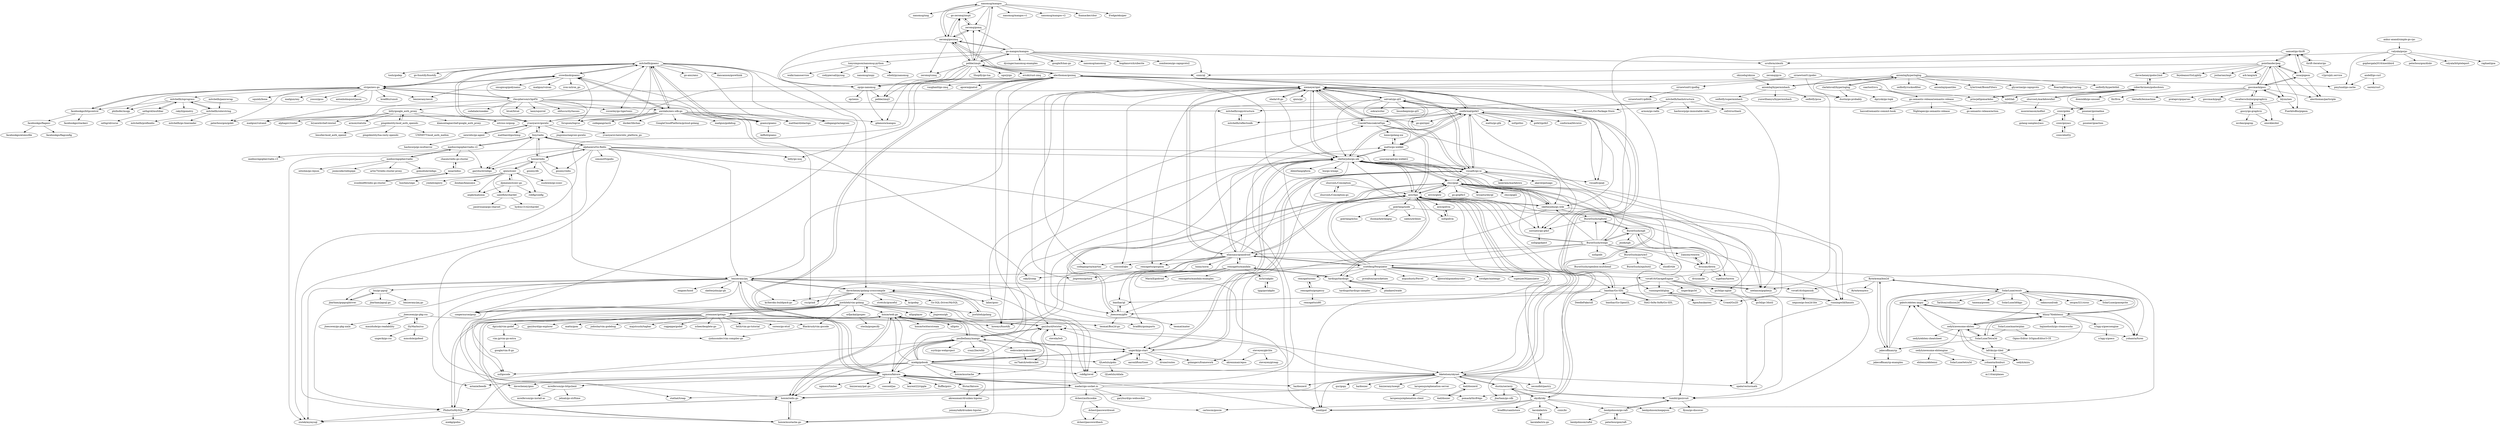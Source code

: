 digraph G {
"nanomsg/mangos" -> "nanomsg/nng" ["e"=1]
"nanomsg/mangos" -> "go-zeromq/zmq4"
"nanomsg/mangos" -> "nanomsg/mangos-v1"
"nanomsg/mangos" -> "nanomsg/mangos-v2"
"nanomsg/mangos" -> "zeromq/gomq"
"nanomsg/mangos" -> "zeromq/goczmq"
"nanomsg/mangos" -> "fxamacker/cbor" ["e"=1]
"nanomsg/mangos" -> "pebbe/zmq4"
"nanomsg/mangos" -> "lf-edge/ekuiper" ["e"=1]
"mitchellh/goamz" -> "crowdmob/goamz"
"mitchellh/goamz" -> "awslabs/aws-sdk-go"
"mitchellh/goamz" -> "yvasiyarov/gorelic"
"mitchellh/goamz" -> "goamz/goamz"
"mitchellh/goamz" -> "stripe/aws-go"
"mitchellh/goamz" -> "go-amz/amz"
"mitchellh/goamz" -> "Sirupsen/logrus" ["e"=1]
"mitchellh/goamz" -> "mattbaird/elastigo" ["e"=1]
"mitchellh/goamz" -> "rcrowley/go-tigertonic" ["e"=1]
"mitchellh/goamz" -> "coopernurse/gorp" ["e"=1]
"mitchellh/goamz" -> "dancannon/gorethink" ["e"=1]
"mitchellh/goamz" -> "davecheney/golang-crosscompile"
"mitchellh/goamz" -> "codegangsta/negroni" ["e"=1]
"mitchellh/goamz" -> "tools/godep" ["e"=1]
"mitchellh/goamz" -> "go-fsnotify/fsnotify" ["e"=1]
"axiomhq/hyperloglog" -> "axiomhq/hyperminhash"
"axiomhq/hyperloglog" -> "clarkduvall/hyperloglog"
"axiomhq/hyperloglog" -> "seiflotfy/hyperbitbit"
"axiomhq/hyperloglog" -> "seiflotfy/cuckoofilter" ["e"=1]
"axiomhq/hyperloglog" -> "axiomhq/quantiles"
"axiomhq/hyperloglog" -> "tylertreat/BoomFilters" ["e"=1]
"axiomhq/hyperloglog" -> "glycerine/go-capnproto" ["e"=1]
"axiomhq/hyperloglog" -> "RoaringBitmap/roaring" ["e"=1]
"axiomhq/hyperloglog" -> "dustin/go-probably"
"saintfish/chardet" -> "hydra13142/chardet"
"saintfish/chardet" -> "paulrosania/go-charset"
"salviati/go-qt5" -> "conformal/gotk3"
"salviati/go-qt5" -> "niemeyer/qml"
"salviati/go-qt5" -> "visualfc/goqt" ["e"=1]
"salviati/go-qt5" -> "visualfc/go-ui"
"salviati/go-qt5" -> "go-qml/qml" ["e"=1]
"salviati/go-qt5" -> "oskca/sciter" ["e"=1]
"salviati/go-qt5" -> "skelterjohn/go.uik"
"salviati/go-qt5" -> "eliasnaur/goandroid"
"salviati/go-qt5" -> "linuxdeepin/go-qt5"
"qiniu/iconv" -> "djimenez/iconv-go"
"qiniu/iconv" -> "xushiwei/go-iconv"
"qiniu/iconv" -> "robfig/config"
"qiniu/iconv" -> "hoisie/redis"
"qiniu/iconv" -> "axgle/mahonia" ["e"=1]
"qiniu/iconv" -> "huichen/sego" ["e"=1]
"qiniu/iconv" -> "saintfish/chardet"
"qiniu/iconv" -> "yinheli/qqwry" ["e"=1]
"qiniu/iconv" -> "douban/beanseye" ["e"=1]
"ankur-anand/simple-go-rpc" -> "valyala/gorpc"
"tardisgo/tardisgo" -> "neelance/gopherjs"
"tardisgo/tardisgo" -> "tardisgo/tardisgo-samples"
"tardisgo/tardisgo" -> "phaikawl/wade"
"tardisgo/tardisgo" -> "axw/llgo"
"tardisgo/tardisgo" -> "remogatto/mandala"
"scottferg/Fergulator" -> "skelterjohn/go.uik"
"scottferg/Fergulator" -> "axw/llgo"
"scottferg/Fergulator" -> "nwidger/nintengo" ["e"=1]
"scottferg/Fergulator" -> "eliasnaur/goandroid"
"scottferg/Fergulator" -> "runningwild/haunts"
"scottferg/Fergulator" -> "remogatto/sms"
"scottferg/Fergulator" -> "superjoe30/jamulator" ["e"=1]
"scottferg/Fergulator" -> "pcwalton/sprocketnes" ["e"=1]
"scottferg/Fergulator" -> "argusdusty/Ferret" ["e"=1]
"scottferg/Fergulator" -> "secondbit/pastry"
"scottferg/Fergulator" -> "tardisgo/tardisgo"
"scottferg/Fergulator" -> "vova616/GarageEngine"
"scottferg/Fergulator" -> "bmizerany/pq"
"scottferg/Fergulator" -> "djhworld/gomeboycolor" ["e"=1]
"scottferg/Fergulator" -> "chsc/gogl"
"shurcooL/markdownfmt" -> "shurcooL/Go-Package-Store" ["e"=1]
"shurcooL/markdownfmt" -> "moorereason/mdfmt"
"shurcooL/markdownfmt" -> "robertkrimen/godocdown"
"pingidentity/mod_auth_openidc" -> "bmuller/mod_auth_openid"
"pingidentity/mod_auth_openidc" -> "pingidentity/lua-resty-openidc"
"pingidentity/mod_auth_openidc" -> "UNINETT/mod_auth_mellon"
"pingidentity/mod_auth_openidc" -> "bitly/google_auth_proxy"
"BurntSushi/wingo" -> "BurntSushi/xgb"
"BurntSushi/wingo" -> "driusan/dewm"
"BurntSushi/wingo" -> "BurntSushi/xgbutil"
"BurntSushi/wingo" -> "skelterjohn/go.uik"
"BurntSushi/wingo" -> "axw/llgo"
"BurntSushi/wingo" -> "Zamony/wmwm"
"BurntSushi/wingo" -> "nsf/godit" ["e"=1]
"BurntSushi/wingo" -> "visualfc/go-ui"
"BurntSushi/wingo" -> "skelterjohn/go.wde"
"BurntSushi/wingo" -> "conformal/gotk3"
"BurntSushi/wingo" -> "scottferg/Fergulator"
"BurntSushi/wingo" -> "davecheney/golang-crosscompile"
"BurntSushi/wingo" -> "eliasnaur/goandroid"
"BurntSushi/wingo" -> "BurntSushi/pytyle3"
"BurntSushi/wingo" -> "tumblr/gocircuit"
"goccy/go-graphviz" -> "awalterschulze/gographviz"
"goccy/go-graphviz" -> "emicklei/dot"
"goccy/go-graphviz" -> "mvdan/gogrep" ["e"=1]
"BurntSushi/pytyle3" -> "BurntSushi/openbox-multihead"
"BurntSushi/pytyle3" -> "BurntSushi/xpybutil"
"BurntSushi/pytyle3" -> "xhsdf/rtile"
"SlyMarbo/rss" -> "jteeuwen/go-pkg-rss"
"SlyMarbo/rss" -> "mmcdole/gofeed" ["e"=1]
"SlyMarbo/rss" -> "ungerik/go-rss"
"miekg/gobook" -> "ungerik/go-start"
"miekg/gobook" -> "robfig/revel" ["e"=1]
"miekg/gobook" -> "garyburd/twister"
"miekg/gobook" -> "axw/llgo"
"miekg/gobook" -> "ha/doozerd" ["e"=1]
"miekg/gobook" -> "ngmoco/falcore"
"miekg/gobook" -> "ziutek/mymysql" ["e"=1]
"miekg/gobook" -> "skelterjohn/go.uik"
"miekg/gobook" -> "paulbellamy/mango"
"miekg/gobook" -> "nsf/gocode" ["e"=1]
"miekg/gobook" -> "alecthomas/gozmq"
"miekg/gobook" -> "hoisie/redis.go"
"miekg/gobook" -> "bketelsen/skynet"
"miekg/gobook" -> "hoisie/mustache" ["e"=1]
"miekg/gobook" -> "hoisie/web.go"
"Zamony/wmwm" -> "driusan/dewm"
"driusan/dewm" -> "driusan/de" ["e"=1]
"driusan/dewm" -> "nigeltao/taowm"
"driusan/dewm" -> "Zamony/wmwm"
"driusan/dewm" -> "BurntSushi/xgb"
"sirnewton01/godev" -> "niemeyer/qml"
"sirnewton01/godev" -> "sirnewton01/godbg"
"sirnewton01/godev" -> "mb0/lab"
"sirnewton01/godev" -> "neelance/gopherjs"
"facebookgo/httpcontrol" -> "facebookgo/stackerr"
"facebookgo/httpcontrol" -> "stripe/aws-go"
"facebookgo/httpcontrol" -> "facebookgo/flagenv"
"ngmoco/falcore" -> "fitstar/falcore"
"ngmoco/falcore" -> "ngmoco/timber"
"ngmoco/falcore" -> "paulbellamy/mango"
"ngmoco/falcore" -> "akrennmair/drunken-hipster"
"ngmoco/falcore" -> "bmizerany/pat.go"
"ngmoco/falcore" -> "alecthomas/gozmq"
"ngmoco/falcore" -> "coocood/jas" ["e"=1]
"ngmoco/falcore" -> "davecheney/gmx"
"ngmoco/falcore" -> "laurent22/ripple"
"ngmoco/falcore" -> "zond/god" ["e"=1]
"ngmoco/falcore" -> "bmizerany/pq"
"ngmoco/falcore" -> "madari/go-socket.io"
"ngmoco/falcore" -> "mreiferson/go-httpclient"
"ngmoco/falcore" -> "fluffle/goirc" ["e"=1]
"ngmoco/falcore" -> "astaxie/beedb" ["e"=1]
"rlmcpherson/s3gof3r" -> "mailgun/vulcand" ["e"=1]
"rlmcpherson/s3gof3r" -> "stripe/aws-go"
"rlmcpherson/s3gof3r" -> "mitchellh/goamz"
"rlmcpherson/s3gof3r" -> "rakyll/coop" ["e"=1]
"rlmcpherson/s3gof3r" -> "awslabs/aws-sdk-go"
"rlmcpherson/s3gof3r" -> "crowdmob/goamz"
"rlmcpherson/s3gof3r" -> "rcrowley/go-tigertonic" ["e"=1]
"rlmcpherson/s3gof3r" -> "shurcooL/Go-Package-Store" ["e"=1]
"rlmcpherson/s3gof3r" -> "lann/squirrel" ["e"=1]
"rlmcpherson/s3gof3r" -> "Sirupsen/logrus" ["e"=1]
"rlmcpherson/s3gof3r" -> "bitly/google_auth_proxy"
"rlmcpherson/s3gof3r" -> "obfuscurity/tasseo" ["e"=1]
"rlmcpherson/s3gof3r" -> "codahale/sneaker" ["e"=1]
"rlmcpherson/s3gof3r" -> "htcat/htcat"
"rlmcpherson/s3gof3r" -> "yvasiyarov/gorelic"
"newrelic/go-agent" -> "yvasiyarov/gorelic"
"newrelic/go-agent" -> "hashicorp/go-multierror" ["e"=1]
"jnwhiteh/golang" -> "davecheney/golang-crosscompile"
"gabstv/ebiten-imgui" -> "blizzy78/ebitenui"
"gabstv/ebiten-imgui" -> "yohamta/furex"
"yohamta/donburi" -> "m110/airplanes"
"shurcooL/Conception-go" -> "shurcooL/Conception"
"visualfc/go-ui" -> "skelterjohn/go.uik"
"visualfc/go-ui" -> "salviati/go-qt5"
"visualfc/go-ui" -> "niemeyer/qml"
"visualfc/go-ui" -> "golangers/framework" ["e"=1]
"visualfc/go-ui" -> "conformal/gotk3"
"visualfc/go-ui" -> "ungerik/go-start"
"visualfc/go-ui" -> "visualfc/goqt" ["e"=1]
"visualfc/go-ui" -> "chsc/gogl"
"visualfc/go-ui" -> "remogatto/gorgasm"
"visualfc/go-ui" -> "akavel/goluago" ["e"=1]
"visualfc/go-ui" -> "knieriem/markdown" ["e"=1]
"zeromq/goczmq" -> "pebbe/zmq4"
"zeromq/goczmq" -> "zeromq/gomq"
"zeromq/goczmq" -> "go-zeromq/zmq4"
"zeromq/goczmq" -> "alecthomas/gozmq"
"zeromq/goczmq" -> "zeromq/czmq" ["e"=1]
"zeromq/goczmq" -> "op/go-nanomsg"
"zeromq/goczmq" -> "go-mangos/mangos"
"zeromq/goczmq" -> "nanomsg/mangos"
"awslabs/aws-sdk-go" -> "mitchellh/goamz"
"awslabs/aws-sdk-go" -> "crowdmob/goamz"
"awslabs/aws-sdk-go" -> "peterbourgon/gokit" ["e"=1]
"awslabs/aws-sdk-go" -> "gdamore/mangos" ["e"=1]
"awslabs/aws-sdk-go" -> "yvasiyarov/gorelic"
"awslabs/aws-sdk-go" -> "goamz/goamz"
"awslabs/aws-sdk-go" -> "codegangsta/cli" ["e"=1]
"awslabs/aws-sdk-go" -> "Sirupsen/logrus" ["e"=1]
"awslabs/aws-sdk-go" -> "rsc/grind" ["e"=1]
"awslabs/aws-sdk-go" -> "mattbaird/elastigo" ["e"=1]
"awslabs/aws-sdk-go" -> "codegangsta/negroni" ["e"=1]
"awslabs/aws-sdk-go" -> "mailgun/vulcand" ["e"=1]
"awslabs/aws-sdk-go" -> "docker/libchan" ["e"=1]
"awslabs/aws-sdk-go" -> "GoogleCloudPlatform/gcloud-golang" ["e"=1]
"awslabs/aws-sdk-go" -> "mailgun/godebug" ["e"=1]
"crowdmob/goamz" -> "smugmug/godynamo"
"crowdmob/goamz" -> "mitchellh/goamz"
"crowdmob/goamz" -> "stripe/aws-go"
"crowdmob/goamz" -> "bmizerany/aws4"
"crowdmob/goamz" -> "awslabs/aws-sdk-go"
"crowdmob/goamz" -> "mailgun/vulcan" ["e"=1]
"crowdmob/goamz" -> "iron-io/iron_go"
"zeromq/gomq" -> "zeromq/goczmq"
"zeromq/gomq" -> "go-zeromq/zmq4"
"axw/llgo" -> "skelterjohn/go.uik"
"axw/llgo" -> "axw/gollvm"
"axw/llgo" -> "chsc/gogl"
"axw/llgo" -> "skelterjohn/go.wde"
"axw/llgo" -> "eliasnaur/goandroid"
"axw/llgo" -> "nsf/gollvm"
"axw/llgo" -> "runningwild/haunts"
"axw/llgo" -> "niemeyer/qml"
"axw/llgo" -> "neelance/gopherjs"
"axw/llgo" -> "norisatir/go-gtk3"
"axw/llgo" -> "tardisgo/tardisgo"
"axw/llgo" -> "goerlang/node"
"axw/llgo" -> "jbarham/go-cdb"
"axw/llgo" -> "bketelsen/skynet"
"axw/llgo" -> "banthar/Go-SDL"
"bketelsen/skynet" -> "larspensjo/ephenation-server"
"bketelsen/skynet" -> "dustin/seriesly"
"bketelsen/skynet" -> "4ad/doozerd"
"bketelsen/skynet" -> "garyburd/twister"
"bketelsen/skynet" -> "ha/doozerd" ["e"=1]
"bketelsen/skynet" -> "qur/gopy" ["e"=1]
"bketelsen/skynet" -> "tumblr/gocircuit"
"bketelsen/skynet" -> "axw/llgo"
"bketelsen/skynet" -> "ha/doozer" ["e"=1]
"bketelsen/skynet" -> "secondbit/pastry"
"bketelsen/skynet" -> "skelterjohn/go.uik"
"bketelsen/skynet" -> "spate/vectormath"
"bketelsen/skynet" -> "hoisie/redis.go"
"bketelsen/skynet" -> "zond/god" ["e"=1]
"bketelsen/skynet" -> "bmizerany/noeqd"
"garyburd/twister" -> "hoisie/web.go"
"garyburd/twister" -> "stevela/lwb"
"garyburd/twister" -> "hoisie/mustache.go"
"garyburd/twister" -> "paulbellamy/mango"
"larspensjo/ephenation-server" -> "larspensjo/ephenation-client"
"banthar/Go-SDL" -> "banthar/Go-OpenGL"
"banthar/Go-SDL" -> "banthar/gl"
"banthar/Go-SDL" -> "jteeuwen/glfw"
"banthar/Go-SDL" -> "0xe2-0x9a-0x9b/Go-SDL"
"banthar/Go-SDL" -> "Urmel/Go2D"
"banthar/Go-SDL" -> "chsc/gogl"
"banthar/Go-SDL" -> "DeedleFake/sdl"
"conformal/gotk3" -> "skelterjohn/go.uik"
"conformal/gotk3" -> "niemeyer/qml"
"conformal/gotk3" -> "salviati/go-qt5"
"conformal/gotk3" -> "mattn/go-gtk" ["e"=1]
"conformal/gotk3" -> "norisatir/go-gtk3"
"conformal/gotk3" -> "mattn/go-webkit"
"conformal/gotk3" -> "visualfc/go-ui"
"conformal/gotk3" -> "visualfc/goqt" ["e"=1]
"conformal/gotk3" -> "nsf/gothic"
"conformal/gotk3" -> "go-qml/qml" ["e"=1]
"conformal/gotk3" -> "skelterjohn/go.wde"
"conformal/gotk3" -> "laher/goxc" ["e"=1]
"conformal/gotk3" -> "gotk3/gotk3" ["e"=1]
"conformal/gotk3" -> "CzarekTomczak/cef2go"
"conformal/gotk3" -> "conformal/btcwire" ["e"=1]
"jnwhiteh/vim-golang" -> "davecheney/golang-crosscompile"
"jnwhiteh/vim-golang" -> "Blackrush/vim-gocode"
"jnwhiteh/vim-golang" -> "jstemmer/gotags"
"jnwhiteh/vim-golang" -> "nf/goplayer"
"jnwhiteh/vim-golang" -> "jnwhiteh/golang"
"jnwhiteh/vim-golang" -> "nsf/gocode" ["e"=1]
"jnwhiteh/vim-golang" -> "coopernurse/gorp" ["e"=1]
"jnwhiteh/vim-golang" -> "robfig/revel" ["e"=1]
"jnwhiteh/vim-golang" -> "jingweno/gh" ["e"=1]
"jnwhiteh/vim-golang" -> "hoisie/web.go"
"jnwhiteh/vim-golang" -> "stathat/treap" ["e"=1]
"jnwhiteh/vim-golang" -> "orfjackal/gospec"
"jnwhiteh/vim-golang" -> "hoisie/mustache" ["e"=1]
"mattn/go-webkit" -> "lonnc/golang-nw"
"mattn/go-webkit" -> "sourcegraph/go-webkit2" ["e"=1]
"mattn/go-webkit" -> "skelterjohn/go.uik"
"mattn/go-webkit" -> "conformal/gotk3"
"mattn/go-webkit" -> "norisatir/go-gtk3"
"norisatir/go-gtk3" -> "nsf/gogobject"
"paulbellamy/mango" -> "crazy2be/wfdr"
"paulbellamy/mango" -> "garyburd/twister"
"paulbellamy/mango" -> "ungerik/go-start"
"paulbellamy/mango" -> "ngmoco/falcore"
"paulbellamy/mango" -> "hoisie/mustache.go"
"paulbellamy/mango" -> "hoisie/web.go"
"paulbellamy/mango" -> "scyth/go-webproject"
"paulbellamy/mango" -> "hoisie/redis.go"
"paulbellamy/mango" -> "webrocket/webrocket"
"paulbellamy/mango" -> "Philio/GoMySQL"
"paulbellamy/mango" -> "QLeelulu/goku"
"skelterjohn/go.uik" -> "skelterjohn/go.wde"
"skelterjohn/go.uik" -> "axw/llgo"
"skelterjohn/go.uik" -> "visualfc/go-ui"
"skelterjohn/go.uik" -> "chsc/gogl"
"skelterjohn/go.uik" -> "conformal/gotk3"
"skelterjohn/go.uik" -> "lxn/go-winapi"
"skelterjohn/go.uik" -> "jteeuwen/glfw"
"skelterjohn/go.uik" -> "niemeyer/qml"
"skelterjohn/go.uik" -> "norisatir/go-gtk3"
"skelterjohn/go.uik" -> "AllenDang/gform" ["e"=1]
"skelterjohn/go.uik" -> "mattn/go-webkit"
"skelterjohn/go.uik" -> "ungerik/go-start"
"skelterjohn/go.uik" -> "runningwild/haunts"
"skelterjohn/go.uik" -> "garyburd/twister"
"skelterjohn/go.uik" -> "zond/god" ["e"=1]
"mediocregopher/radix.v2" -> "fzzy/radix"
"mediocregopher/radix.v2" -> "garyburd/redigo" ["e"=1]
"mediocregopher/radix.v2" -> "mediocregopher/radix.v3"
"mediocregopher/radix.v2" -> "mediocregopher/radix"
"mediocregopher/radix.v2" -> "chasex/redis-go-cluster"
"BurntSushi/xgb" -> "BurntSushi/xgbutil"
"BurntSushi/xgb" -> "driusan/dewm"
"BurntSushi/xgb" -> "BurntSushi/wingo"
"BurntSushi/xgb" -> "jezek/xgb"
"BurntSushi/xgb" -> "nigeltao/taowm"
"remogatto/mandala" -> "eliasnaur/goandroid"
"remogatto/mandala" -> "remogatto/mandala-examples"
"remogatto/mandala" -> "tardisgo/tardisgo"
"remogatto/mandala" -> "jingweno/gotask"
"remogatto/mandala" -> "mrb/riakpbc"
"remogatto/mandala" -> "MarinX/godroid"
"remogatto/mandala" -> "coopernurse/gorp" ["e"=1]
"remogatto/mandala" -> "rakyll/coop" ["e"=1]
"wuxibin89/redis-go-cluster" -> "mna/redisc"
"fzzy/radix" -> "hoisie/redis"
"fzzy/radix" -> "mediocregopher/radix.v2"
"fzzy/radix" -> "bitly/go-nsq" ["e"=1]
"fzzy/radix" -> "yvasiyarov/gorelic"
"fzzy/radix" -> "alphazero/Go-Redis"
"fzzy/radix" -> "garyburd/redigo" ["e"=1]
"sedyh/awesome-ebitengine" -> "yohamta/donburi"
"sedyh/awesome-ebitengine" -> "ebitenui/ebitenui"
"sedyh/awesome-ebitengine" -> "SolarLune/tetra3d"
"SolarLune/resolv" -> "jakecoffman/cp"
"SolarLune/resolv" -> "ByteArena/box2d"
"SolarLune/resolv" -> "blizzy78/ebitenui"
"SolarLune/resolv" -> "gabstv/ebiten-imgui"
"SolarLune/resolv" -> "Tarliton/collision2d"
"SolarLune/resolv" -> "sedyh/awesome-ebiten"
"SolarLune/resolv" -> "yohamta/furex"
"SolarLune/resolv" -> "tanema/gween"
"SolarLune/resolv" -> "SolarLune/ldtkgo"
"SolarLune/resolv" -> "oakmound/oak" ["e"=1]
"SolarLune/resolv" -> "zergon321/cirno"
"SolarLune/resolv" -> "SolarLune/goaseprite"
"pebbe/zmq4" -> "zeromq/goczmq"
"pebbe/zmq4" -> "alecthomas/gozmq"
"pebbe/zmq4" -> "pebbe/zmq3"
"pebbe/zmq4" -> "zeromq/gomq"
"pebbe/zmq4" -> "go-zeromq/zmq4"
"pebbe/zmq4" -> "op/go-nanomsg"
"pebbe/zmq4" -> "go-mangos/mangos"
"pebbe/zmq4" -> "gdamore/mangos" ["e"=1]
"pebbe/zmq4" -> "nanomsg/mangos"
"pebbe/zmq4" -> "zeromq/czmq" ["e"=1]
"pebbe/zmq4" -> "Sirupsen/logrus" ["e"=1]
"pebbe/zmq4" -> "cznic/ql" ["e"=1]
"pebbe/zmq4" -> "ugorji/go" ["e"=1]
"pebbe/zmq4" -> "erickt/rust-zmq" ["e"=1]
"pebbe/zmq4" -> "Shopify/go-lua" ["e"=1]
"princjef/gomarkdoc" -> "robertkrimen/godocdown"
"princjef/gomarkdoc" -> "posener/goreadme"
"vova616/GarageEngine" -> "runningwild/glop"
"vova616/GarageEngine" -> "vova616/chipmunk"
"vova616/GarageEngine" -> "go3d/go-ngine"
"vova616/GarageEngine" -> "chsc/gogl"
"vova616/GarageEngine" -> "banthar/Go-SDL"
"vova616/GarageEngine" -> "spate/vectormath"
"vova616/GarageEngine" -> "ungerik/go3d" ["e"=1]
"mna/redisc" -> "wuxibin89/redis-go-cluster"
"mna/redisc" -> "chasex/redis-go-cluster"
"op/go-nanomsg" -> "op/zenio"
"op/go-nanomsg" -> "pebbe/zmq3"
"op/go-nanomsg" -> "gdamore/mangos" ["e"=1]
"sethgrid/multibar" -> "sethgrid/curse"
"sethgrid/multibar" -> "mitchellh/ioprogress"
"mitchellh/copystructure" -> "mitchellh/reflectwalk"
"mitchellh/reflectwalk" -> "mitchellh/copystructure"
"SolarLune/masterplan" -> "SolarLune/Tetra3d"
"SolarLune/masterplan" -> "Ogmo-Editor-3/OgmoEditor3-CE" ["e"=1]
"dustin/seriesly" -> "bketelsen/skynet"
"dustin/seriesly" -> "zond/god" ["e"=1]
"dustin/seriesly" -> "jbarham/go-cdb"
"dustin/seriesly" -> "skydb/sky"
"dustin/seriesly" -> "tumblr/gocircuit"
"eliasnaur/goandroid" -> "niemeyer/qml"
"eliasnaur/goandroid" -> "remogatto/mandala"
"eliasnaur/goandroid" -> "axw/llgo"
"eliasnaur/goandroid" -> "remogatto/gorgasm"
"eliasnaur/goandroid" -> "bradfitz/goimports" ["e"=1]
"eliasnaur/goandroid" -> "skelterjohn/go.uik"
"eliasnaur/goandroid" -> "lunny/xorm" ["e"=1]
"eliasnaur/goandroid" -> "codegangsta/martini" ["e"=1]
"eliasnaur/goandroid" -> "CzarekTomczak/cef2go"
"eliasnaur/goandroid" -> "scottferg/Fergulator"
"eliasnaur/goandroid" -> "visualfc/go-ui"
"eliasnaur/goandroid" -> "benbjohnson/megajson" ["e"=1]
"eliasnaur/goandroid" -> "coocood/qbs" ["e"=1]
"eliasnaur/goandroid" -> "howeyc/fsnotify" ["e"=1]
"eliasnaur/goandroid" -> "robfig/revel" ["e"=1]
"idada/v8.go" -> "niemeyer/qml"
"idada/v8.go" -> "skelterjohn/go.uik"
"niemeyer/qml" -> "eliasnaur/goandroid"
"niemeyer/qml" -> "conformal/gotk3"
"niemeyer/qml" -> "salviati/go-qt5"
"niemeyer/qml" -> "skelterjohn/go.uik"
"niemeyer/qml" -> "codegangsta/martini" ["e"=1]
"niemeyer/qml" -> "axw/llgo"
"niemeyer/qml" -> "visualfc/go-ui"
"niemeyer/qml" -> "neelance/gopherjs"
"niemeyer/qml" -> "robfig/revel" ["e"=1]
"niemeyer/qml" -> "remogatto/gorgasm"
"niemeyer/qml" -> "idada/v8.go"
"niemeyer/qml" -> "qiniu/py" ["e"=1]
"niemeyer/qml" -> "CzarekTomczak/cef2go"
"niemeyer/qml" -> "coocood/qbs" ["e"=1]
"niemeyer/qml" -> "jingweno/gotask"
"remogatto/sms" -> "remogatto/gospeccy"
"QLeelulu/goku" -> "ungerik/go-start"
"QLeelulu/goku" -> "QLeelulu/ohlala" ["e"=1]
"BurntSushi/xgbutil" -> "BurntSushi/xgb"
"BurntSushi/xgbutil" -> "norisatir/go-gtk3"
"ByteArena/box2d" -> "SolarLune/resolv"
"ByteArena/box2d" -> "jakecoffman/cp"
"ByteArena/box2d" -> "vova616/chipmunk"
"ByteArena/box2d" -> "ByteArena/ecs" ["e"=1]
"jakecoffman/cp" -> "SolarLune/resolv"
"jakecoffman/cp" -> "gabstv/ebiten-imgui"
"jakecoffman/cp" -> "ByteArena/box2d"
"jakecoffman/cp" -> "jakecoffman/cp-examples"
"jakecoffman/cp" -> "sedyh/awesome-ebiten"
"bmizerany/pq" -> "eaigner/hood" ["e"=1]
"bmizerany/pq" -> "lxn/go-pgsql"
"bmizerany/pq" -> "astaxie/beedb" ["e"=1]
"bmizerany/pq" -> "ziutek/mymysql" ["e"=1]
"bmizerany/pq" -> "coopernurse/gorp" ["e"=1]
"bmizerany/pq" -> "jbarham/gopgsqldriver"
"bmizerany/pq" -> "Philio/GoMySQL"
"bmizerany/pq" -> "ungerik/go-start"
"bmizerany/pq" -> "howeyc/fsnotify" ["e"=1]
"bmizerany/pq" -> "ngmoco/falcore"
"bmizerany/pq" -> "robfig/revel" ["e"=1]
"bmizerany/pq" -> "davecheney/golang-crosscompile"
"bmizerany/pq" -> "kr/heroku-buildpack-go" ["e"=1]
"bmizerany/pq" -> "skelterjohn/go-gb"
"bmizerany/pq" -> "niemeyer/qml"
"vova616/chipmunk" -> "neguse/go-box2d-lite"
"alecthomas/gozmq" -> "pebbe/zmq3"
"alecthomas/gozmq" -> "pebbe/zmq4"
"alecthomas/gozmq" -> "ngmoco/falcore"
"alecthomas/gozmq" -> "bitly/go-nsq" ["e"=1]
"alecthomas/gozmq" -> "tumblr/gocircuit"
"alecthomas/gozmq" -> "zeromq/goczmq"
"alecthomas/gozmq" -> "vaughan0/go-zmq"
"alecthomas/gozmq" -> "op/go-nanomsg"
"alecthomas/gozmq" -> "niemeyer/qml"
"alecthomas/gozmq" -> "pmylund/go-cache"
"alecthomas/gozmq" -> "ziutek/mymysql" ["e"=1]
"alecthomas/gozmq" -> "skydb/sky"
"alecthomas/gozmq" -> "bketelsen/skynet"
"alecthomas/gozmq" -> "howeyc/fsnotify" ["e"=1]
"alecthomas/gozmq" -> "apcera/gnatsd" ["e"=1]
"skydb/sky" -> "dustin/seriesly"
"skydb/sky" -> "zond/god" ["e"=1]
"skydb/sky" -> "benbjohnson/megajson" ["e"=1]
"skydb/sky" -> "cznic/kv" ["e"=1]
"skydb/sky" -> "alecthomas/gozmq"
"skydb/sky" -> "bradfitz/camlistore" ["e"=1]
"skydb/sky" -> "carloscm/gossie" ["e"=1]
"skydb/sky" -> "karalabe/iris"
"skydb/sky" -> "benbjohnson/go-raft"
"go-zeromq/zmq4" -> "zeromq/gomq"
"go-zeromq/zmq4" -> "zeromq/goczmq"
"hoisie/redis" -> "fzzy/radix"
"hoisie/redis" -> "alphazero/Go-Redis"
"hoisie/redis" -> "gosexy/redis"
"hoisie/redis" -> "garyburd/redigo" ["e"=1]
"hoisie/redis" -> "qiniu/iconv"
"hoisie/redis" -> "gosexy/db" ["e"=1]
"hoisie/redis" -> "bmizerany/pq"
"valyala/gorpc" -> "valyala/httpteleport"
"valyala/gorpc" -> "ursiform/sleuth"
"valyala/gorpc" -> "raphael/goa" ["e"=1]
"valyala/gorpc" -> "gophergala2016/meshbird" ["e"=1]
"valyala/gorpc" -> "peterbourgon/diskv" ["e"=1]
"valyala/gorpc" -> "pmylund/go-cache"
"hoisie/web.go" -> "hoisie/mustache.go"
"hoisie/web.go" -> "garyburd/twister"
"hoisie/web.go" -> "hoisie/redis.go"
"hoisie/web.go" -> "Philio/GoMySQL"
"hoisie/web.go" -> "hoisie/twitterstream"
"hoisie/web.go" -> "paulbellamy/mango"
"hoisie/web.go" -> "nu7hatch/webrocket"
"hoisie/web.go" -> "bketelsen/skynet"
"hoisie/web.go" -> "ngmoco/falcore"
"hoisie/web.go" -> "nf/goto"
"goamz/goamz" -> "AdRoll/goamz"
"goamz/goamz" -> "mitchellh/goamz"
"goamz/goamz" -> "crowdmob/goamz"
"go-mangos/mangos" -> "op/go-nanomsg"
"go-mangos/mangos" -> "pebbe/zmq4"
"go-mangos/mangos" -> "dysinger/nanomsg-examples"
"go-mangos/mangos" -> "google/fchan-go"
"go-mangos/mangos" -> "nanomsg/nanomsg" ["e"=1]
"go-mangos/mangos" -> "zeromq/goczmq"
"go-mangos/mangos" -> "bogdanovich/siberite" ["e"=1]
"go-mangos/mangos" -> "zombiezen/go-capnproto2" ["e"=1]
"go-mangos/mangos" -> "cznic/ql" ["e"=1]
"go-mangos/mangos" -> "zeromq/gomq"
"go-mangos/mangos" -> "tonysimpson/nanomsg-python"
"go-mangos/mangos" -> "ursiform/sleuth"
"alphazero/Go-Redis" -> "simonz05/godis"
"alphazero/Go-Redis" -> "hoisie/redis.go"
"alphazero/Go-Redis" -> "hoisie/redis"
"alphazero/Go-Redis" -> "fzzy/radix"
"alphazero/Go-Redis" -> "ziutek/mymysql" ["e"=1]
"alphazero/Go-Redis" -> "Philio/GoMySQL"
"alphazero/Go-Redis" -> "garyburd/redigo" ["e"=1]
"alphazero/Go-Redis" -> "bmizerany/pq"
"alphazero/Go-Redis" -> "visualfc/go-ui"
"alphazero/Go-Redis" -> "zond/god" ["e"=1]
"alphazero/Go-Redis" -> "gosexy/redis"
"alphazero/Go-Redis" -> "skelterjohn/go.uik"
"alphazero/Go-Redis" -> "bitly/go-nsq" ["e"=1]
"shurcooL/Conception" -> "shurcooL/Conception-go"
"shurcooL/Conception" -> "axw/llgo"
"pointlander/peg" -> "mna/pigeon"
"pointlander/peg" -> "goccmack/gocc"
"pointlander/peg" -> "PuerkitoBio/pigeon"
"pointlander/peg" -> "alecthomas/participle" ["e"=1]
"pointlander/peg" -> "samuel/go-thrift"
"pointlander/peg" -> "blynn/nex"
"pointlander/peg" -> "feyeleanor/GoLightly"
"pointlander/peg" -> "josharian/impl" ["e"=1]
"pointlander/peg" -> "ark-lang/ark" ["e"=1]
"pointlander/peg" -> "davecheney/godoc2md"
"pointlander/peg" -> "cznic/ql" ["e"=1]
"Philio/GoMySQL" -> "hoisie/redis.go"
"Philio/GoMySQL" -> "ziutek/mymysql" ["e"=1]
"Philio/GoMySQL" -> "hoisie/mustache.go"
"Philio/GoMySQL" -> "miekg/godns"
"Philio/GoMySQL" -> "hoisie/web.go"
"jbarham/gopgsqldriver" -> "lxn/go-pgsql"
"lxn/go-pgsql" -> "jbarham/gopgsqldriver"
"lxn/go-pgsql" -> "jbarham/pgsql.go"
"lxn/go-pgsql" -> "bmizerany/pq.go"
"mreiferson/go-httpclient" -> "mreiferson/go-install-as"
"mreiferson/go-httpclient" -> "jehiah/go-strftime"
"neelance/gopherjs" -> "tardisgo/tardisgo"
"caarlos0/svu" -> "princjef/gomarkdoc"
"caarlos0/svu" -> "go-semantic-release/semantic-release"
"awalterschulze/gographviz" -> "goccy/go-graphviz"
"awalterschulze/gographviz" -> "emicklei/dot"
"awalterschulze/gographviz" -> "goccmack/gocc"
"blizzy78/ebitenui" -> "gabstv/ebiten-imgui"
"blizzy78/ebitenui" -> "sedyh/awesome-ebiten"
"blizzy78/ebitenui" -> "SolarLune/resolv"
"blizzy78/ebitenui" -> "SolarLune/Tetra3d"
"blizzy78/ebitenui" -> "yohamta/furex"
"blizzy78/ebitenui" -> "x-hgg-x/goecsengine"
"blizzy78/ebitenui" -> "lafriks/go-tiled"
"blizzy78/ebitenui" -> "hajimehoshi/go-steamworks"
"m110/airplanes" -> "yohamta/donburi"
"sedyh/awesome-ebiten" -> "yohamta/furex"
"sedyh/awesome-ebiten" -> "blizzy78/ebitenui"
"sedyh/awesome-ebiten" -> "sedyh/ebiten-cheatsheet"
"sedyh/awesome-ebiten" -> "sedyh/mizu"
"sedyh/awesome-ebiten" -> "SolarLune/Tetra3d"
"sedyh/awesome-ebiten" -> "lafriks/go-tiled"
"sedyh/awesome-ebiten" -> "gabstv/ebiten-imgui"
"djimenez/iconv-go" -> "qiniu/iconv"
"djimenez/iconv-go" -> "axgle/mahonia" ["e"=1]
"djimenez/iconv-go" -> "saintfish/chardet"
"djimenez/iconv-go" -> "robfig/config"
"orfjackal/gospec" -> "stesla/gospecify"
"SolarLune/Tetra3d" -> "sedyh/awesome-ebiten"
"SolarLune/Tetra3d" -> "blizzy78/ebitenui"
"SolarLune/Tetra3d" -> "jakecoffman/cp"
"SolarLune/Tetra3d" -> "lafriks/go-tiled"
"SolarLune/Tetra3d" -> "gabstv/ebiten-imgui"
"samuel/go-thrift" -> "thrift-iterator/go"
"samuel/go-thrift" -> "pomack/thrift4go"
"samuel/go-thrift" -> "mna/pigeon"
"samuel/go-thrift" -> "pointlander/peg"
"mediocregopher/radix" -> "mediocregopher/radix.v2"
"mediocregopher/radix" -> "artix75/redis-cluster-proxy" ["e"=1]
"mediocregopher/radix" -> "gomodule/redigo" ["e"=1]
"mediocregopher/radix" -> "nitishm/go-rejson" ["e"=1]
"mediocregopher/radix" -> "joomcode/redispipe" ["e"=1]
"skizzehq/skizze" -> "axiomhq/hyperminhash"
"andelf/go-curl" -> "nareix/curl"
"andelf/go-curl" -> "pmylund/go-cache"
"mna/pigeon" -> "pointlander/peg"
"mna/pigeon" -> "samuel/go-thrift"
"mna/pigeon" -> "alecthomas/participle" ["e"=1]
"mna/pigeon" -> "goccmack/gocc"
"stripe/aws-go" -> "crowdmob/goamz"
"stripe/aws-go" -> "facebookgo/httpcontrol"
"stripe/aws-go" -> "mitchellh/goamz"
"stripe/aws-go" -> "bmizerany/aws4"
"stripe/aws-go" -> "squiidz/bone" ["e"=1]
"stripe/aws-go" -> "mailgun/oxy" ["e"=1]
"stripe/aws-go" -> "mitchellh/ioprogress"
"stripe/aws-go" -> "philhofer/msgp" ["e"=1]
"stripe/aws-go" -> "peterbourgon/gokit" ["e"=1]
"stripe/aws-go" -> "yosssi/gcss" ["e"=1]
"stripe/aws-go" -> "rlmcpherson/s3gof3r"
"stripe/aws-go" -> "antonholmquist/jason" ["e"=1]
"stripe/aws-go" -> "mailgun/vulcand" ["e"=1]
"stripe/aws-go" -> "dustin/go-probably"
"stripe/aws-go" -> "bradfitz/runsit" ["e"=1]
"thrift-iterator/go" -> "samuel/go-thrift"
"thrift-iterator/go" -> "v2pro/plz.service"
"go-semantic-release/semantic-release" -> "hazcod/semantic-commit-hook"
"go-semantic-release/semantic-release" -> "Nightapes/go-semantic-release"
"go-semantic-release/semantic-release" -> "go-semantic-release/action"
"dgryski/vim-godef" -> "rjohnsondev/vim-compiler-go"
"dgryski/vim-godef" -> "vim-jp/vim-go-extra"
"robertkrimen/godocdown" -> "davecheney/godoc2md"
"robertkrimen/godocdown" -> "princjef/gomarkdoc"
"robertkrimen/godocdown" -> "posener/goreadme"
"robertkrimen/godocdown" -> "shurcooL/markdownfmt"
"robertkrimen/godocdown" -> "mb0/lab"
"robertkrimen/godocdown" -> "dominikh/go-unused" ["e"=1]
"sirnewton01/godbg" -> "sirnewton01/gdblib"
"chasex/redis-go-cluster" -> "mna/redisc"
"mitchellh/hashstructure" -> "mitchellh/copystructure"
"mitchellh/hashstructure" -> "mitchellh/reflectwalk"
"mitchellh/hashstructure" -> "hashicorp/go-immutable-radix" ["e"=1]
"mitchellh/hashstructure" -> "cnf/structhash"
"mitchellh/hashstructure" -> "armon/go-radix" ["e"=1]
"cznic/goyacc" -> "cznic/ebnf2y"
"cznic/goyacc" -> "cznic/golex"
"skelterjohn/go.wde" -> "skelterjohn/go.uik"
"skelterjohn/go.wde" -> "axw/llgo"
"skelterjohn/go.wde" -> "chsc/gogl"
"skelterjohn/go.wde" -> "neelance/gopherjs"
"skelterjohn/go.wde" -> "jteeuwen/glfw"
"skelterjohn/go.wde" -> "BurntSushi/xgbutil"
"ungerik/go-start" -> "golangers/framework" ["e"=1]
"ungerik/go-start" -> "paulbellamy/mango"
"ungerik/go-start" -> "aaronlifton/Gooo"
"ungerik/go-start" -> "akrennmair/epos"
"ungerik/go-start" -> "QLeelulu/goku"
"ungerik/go-start" -> "garyburd/twister"
"ungerik/go-start" -> "miekg/gobook"
"ungerik/go-start" -> "skelterjohn/go.uik"
"ungerik/go-start" -> "visualfc/go-ui"
"ungerik/go-start" -> "drone/routes" ["e"=1]
"tpjg/goriakpbc" -> "mrb/riakpbc"
"yvasiyarov/gorelic" -> "yvasiyarov/newrelic_platform_go"
"yvasiyarov/gorelic" -> "mitchellh/goamz"
"yvasiyarov/gorelic" -> "mattbaird/gochimp"
"yvasiyarov/gorelic" -> "jingweno/negroni-gorelic"
"yvasiyarov/gorelic" -> "crowdmob/goamz"
"yvasiyarov/gorelic" -> "newrelic/go-agent"
"yvasiyarov/gorelic" -> "fzzy/radix"
"jstemmer/gotags" -> "dgryski/vim-godef"
"jstemmer/gotags" -> "nsf/gocode" ["e"=1]
"jstemmer/gotags" -> "jnwhiteh/vim-golang"
"jstemmer/gotags" -> "Blackrush/vim-gocode"
"jstemmer/gotags" -> "majutsushi/tagbar" ["e"=1]
"jstemmer/gotags" -> "rogpeppe/godef" ["e"=1]
"jstemmer/gotags" -> "zchee/deoplete-go" ["e"=1]
"jstemmer/gotags" -> "bradfitz/goimports" ["e"=1]
"jstemmer/gotags" -> "howeyc/fsnotify" ["e"=1]
"jstemmer/gotags" -> "fatih/vim-go-tutorial" ["e"=1]
"jstemmer/gotags" -> "coreos/go-etcd" ["e"=1]
"jstemmer/gotags" -> "garyburd/go-explorer"
"jstemmer/gotags" -> "mattn/gom" ["e"=1]
"jstemmer/gotags" -> "jodosha/vim-godebug" ["e"=1]
"jstemmer/gotags" -> "rjohnsondev/vim-compiler-go"
"mitchellh/colorstring" -> "mitchellh/go-linereader"
"mitchellh/colorstring" -> "mitchellh/ioprogress"
"mitchellh/colorstring" -> "mitchellh/prefixedio"
"mitchellh/panicwrap" -> "mitchellh/colorstring"
"madari/go-socket.io" -> "garyburd/twister"
"madari/go-socket.io" -> "hoisie/redis.go"
"madari/go-socket.io" -> "garyburd/go-websocket"
"madari/go-socket.io" -> "dchest/authcookie"
"madari/go-socket.io" -> "ngmoco/falcore"
"madari/go-socket.io" -> "mattn/go-webkit"
"madari/go-socket.io" -> "carloscm/gossie" ["e"=1]
"madari/go-socket.io" -> "stathat/treap" ["e"=1]
"madari/go-socket.io" -> "pomack/thrift4go"
"tumblr/gocircuit" -> "benbjohnson/go-raft"
"tumblr/gocircuit" -> "flynn/go-discover"
"steveyen/gkvlite" -> "akrennmair/epos"
"steveyen/gkvlite" -> "steveyen/gtreap"
"posener/goreadme" -> "posener/goaction"
"dchest/passwordreset" -> "dchest/passwordhash"
"karalabe/iris" -> "karalabe/iris-go"
"runningwild/haunts" -> "runningwild/glop"
"runningwild/haunts" -> "spate/vectormath"
"davecheney/golang-crosscompile" -> "jnwhiteh/vim-golang"
"davecheney/golang-crosscompile" -> "laher/goxc" ["e"=1]
"davecheney/golang-crosscompile" -> "jnwhiteh/golang"
"davecheney/golang-crosscompile" -> "bmizerany/pq"
"davecheney/golang-crosscompile" -> "stretchr/graceful" ["e"=1]
"davecheney/golang-crosscompile" -> "kr/heroku-buildpack-go" ["e"=1]
"davecheney/golang-crosscompile" -> "davecheney/gmx"
"davecheney/golang-crosscompile" -> "kr/godep" ["e"=1]
"davecheney/golang-crosscompile" -> "rsc/grind" ["e"=1]
"davecheney/golang-crosscompile" -> "Go-SQL-Driver/MySQL" ["e"=1]
"banthar/gl" -> "jteeuwen/glfw"
"bitly/google_auth_proxy" -> "klamontagne/chef-google_auth_proxy"
"bitly/google_auth_proxy" -> "pingidentity/mod_auth_openidc"
"bitly/google_auth_proxy" -> "nitrous-io/goop" ["e"=1]
"bitly/google_auth_proxy" -> "alphagov/router"
"bitly/google_auth_proxy" -> "bryanwb/chef-rewind" ["e"=1]
"bitly/google_auth_proxy" -> "armon/statsite" ["e"=1]
"tonysimpson/nanomsg-python" -> "nanomsg/nnpy"
"tonysimpson/nanomsg-python" -> "sdiehl/pynanomsg"
"tonysimpson/nanomsg-python" -> "walkr/nanoservice"
"tonysimpson/nanomsg-python" -> "codypiersall/pynng" ["e"=1]
"nanomsg/nnpy" -> "tonysimpson/nanomsg-python"
"akrennmair/drunken-hipster" -> "joinmytalk/drunken-hipster"
"dchest/authcookie" -> "dchest/passwordreset"
"dchest/authcookie" -> "dchest/passwordhash"
"hoisie/mustache.go" -> "hoisie/web.go"
"hoisie/mustache.go" -> "hoisie/redis.go"
"ursiform/sleuth" -> "zeromq/gyre"
"aaronlifton/Gooo" -> "ungerik/go-start"
"blynn/nex" -> "PuerkitoBio/pigeon"
"blynn/nex" -> "cznic/golex"
"blynn/nex" -> "goccmack/gocc"
"goccmack/gocc" -> "goccmack/gogll"
"goccmack/gocc" -> "pointlander/peg"
"goccmack/gocc" -> "alecthomas/participle" ["e"=1]
"goccmack/gocc" -> "blynn/nex"
"goccmack/gocc" -> "llir/llvm" ["e"=1]
"goccmack/gocc" -> "mna/pigeon"
"goccmack/gocc" -> "timtadh/lexmachine"
"goccmack/gocc" -> "awalterschulze/gographviz"
"goccmack/gocc" -> "prataprc/goparsec"
"CzarekTomczak/cef2go" -> "skelterjohn/go.wde"
"CzarekTomczak/cef2go" -> "niemeyer/qml"
"CzarekTomczak/cef2go" -> "mattn/go-webkit"
"CzarekTomczak/cef2go" -> "lonnc/golang-nw"
"cznic/golex" -> "cznic/goyacc"
"cznic/golex" -> "golang-samples/yacc"
"clarkduvall/hyperloglog" -> "axiomhq/hyperloglog"
"clarkduvall/hyperloglog" -> "dustin/go-probably"
"clarkduvall/hyperloglog" -> "dgryski/go-topk"
"goerlang/node" -> "goerlang/eclus"
"goerlang/node" -> "duomark/erlangsp" ["e"=1]
"goerlang/node" -> "tumblr/gocircuit"
"goerlang/node" -> "saleyn/erlexec" ["e"=1]
"jteeuwen/glfw" -> "teomat/Box2d-go"
"jteeuwen/glfw" -> "chsc/gogl"
"jteeuwen/glfw" -> "banthar/gl"
"jteeuwen/glfw" -> "teomat/mater"
"jteeuwen/go-pkg-rss" -> "SlyMarbo/rss"
"jteeuwen/go-pkg-rss" -> "jteeuwen/go-pkg-xmlx"
"jteeuwen/go-pkg-rss" -> "teomat/Box2d-go"
"jteeuwen/go-pkg-rss" -> "mauidude/go-readability"
"4ad/doozer" -> "4ad/doozerd"
"4ad/doozerd" -> "4ad/doozer"
"mitchellh/ioprogress" -> "mitchellh/colorstring"
"mitchellh/ioprogress" -> "sethgrid/multibar"
"mitchellh/ioprogress" -> "rakyll/gometry"
"mitchellh/ioprogress" -> "philhofer/msgp" ["e"=1]
"mitchellh/ioprogress" -> "facebookgo/httpcontrol"
"mitchellh/ioprogress" -> "mitchellh/copystructure"
"0xe2-0x9a-0x9b/Go-SDL" -> "banthar/Go-SDL"
"lafriks/go-tiled" -> "yohamta/donburi"
"lafriks/go-tiled" -> "sedyh/mizu"
"davecheney/godoc2md" -> "robertkrimen/godocdown"
"x-hgg-x/goecsengine" -> "x-hgg-x/goecs"
"runningwild/glop" -> "runningwild/haunts"
"runningwild/glop" -> "Agon/baukasten"
"peterbourgon/raft" -> "benbjohnson/go-raft"
"vim-jp/vim-go-extra" -> "google/vim-ft-go"
"mrb/riakpbc" -> "tpjg/goriakpbc"
"webrocket/webrocket" -> "nu7hatch/webrocket"
"fitstar/falcore" -> "ngmoco/falcore"
"fitstar/falcore" -> "akrennmair/drunken-hipster"
"Blackrush/vim-gocode" -> "rjohnsondev/vim-compiler-go"
"go3d/go-ngine" -> "go3d/go-3dutil"
"benbjohnson/go-raft" -> "peterbourgon/raft"
"benbjohnson/go-raft" -> "tumblr/gocircuit"
"benbjohnson/go-raft" -> "benbjohnson/raftd"
"remogatto/gospeccy" -> "remogatto/z80"
"remogatto/gospeccy" -> "remogatto/sms"
"lonnc/golang-nw" -> "mattn/go-webkit"
"nsf/gollvm" -> "axw/gollvm"
"axw/gollvm" -> "nsf/gollvm"
"axiomhq/hyperminhash" -> "seiflotfy/pcsa"
"axiomhq/hyperminhash" -> "seiflotfy/superminhash"
"axiomhq/hyperminhash" -> "axiomhq/hyperloglog"
"axiomhq/hyperminhash" -> "yunwilliamyu/hyperminhash"
"karalabe/iris-go" -> "karalabe/iris"
"chsc/gogl" -> "jteeuwen/glfw"
"chsc/gogl" -> "go3d/go-ngine"
"chsc/gogl" -> "chsc/gogl2"
"chsc/gogl" -> "errcw/glow"
"chsc/gogl" -> "skelterjohn/go.uik"
"chsc/gogl" -> "Urmel/Go2D"
"chsc/gogl" -> "axw/llgo"
"chsc/gogl" -> "runningwild/glop"
"chsc/gogl" -> "go-gl/glfw3" ["e"=1]
"chsc/gogl" -> "banthar/gl"
"chsc/gogl" -> "skelterjohn/go.wde"
"chsc/gogl" -> "bryanturley/gl"
"chsc/gogl" -> "banthar/Go-SDL"
"facebookgo/flagenv" -> "facebookgo/flagconfig"
"facebookgo/flagenv" -> "facebookgo/atomicfile"
"cznic/ebnf2y" -> "cznic/goyacc"
"hoisie/redis.go" -> "hoisie/mustache.go"
"hoisie/redis.go" -> "Philio/GoMySQL"
"hoisie/redis.go" -> "hoisie/web.go"
"nanomsg/mangos" ["l"="-14.688,3.712"]
"nanomsg/nng" ["l"="-11.786,22.27"]
"go-zeromq/zmq4" ["l"="-14.711,3.718"]
"nanomsg/mangos-v1" ["l"="-14.647,3.695"]
"nanomsg/mangos-v2" ["l"="-14.652,3.72"]
"zeromq/gomq" ["l"="-14.714,3.694"]
"zeromq/goczmq" ["l"="-14.739,3.707"]
"fxamacker/cbor" ["l"="-13.238,1.915"]
"pebbe/zmq4" ["l"="-14.739,3.731"]
"lf-edge/ekuiper" ["l"="-34.048,39.787"]
"mitchellh/goamz" ["l"="-14.934,4.38"]
"crowdmob/goamz" ["l"="-14.959,4.421"]
"awslabs/aws-sdk-go" ["l"="-14.932,4.408"]
"yvasiyarov/gorelic" ["l"="-14.909,4.341"]
"goamz/goamz" ["l"="-14.972,4.386"]
"stripe/aws-go" ["l"="-14.972,4.478"]
"go-amz/amz" ["l"="-14.896,4.393"]
"Sirupsen/logrus" ["l"="-12.928,1.804"]
"mattbaird/elastigo" ["l"="-12.835,1.862"]
"rcrowley/go-tigertonic" ["l"="-12.797,1.933"]
"coopernurse/gorp" ["l"="-12.78,1.894"]
"dancannon/gorethink" ["l"="-12.894,1.901"]
"davecheney/golang-crosscompile" ["l"="-14.856,4.127"]
"codegangsta/negroni" ["l"="-12.872,1.844"]
"tools/godep" ["l"="-12.924,1.715"]
"go-fsnotify/fsnotify" ["l"="-12.916,1.937"]
"axiomhq/hyperloglog" ["l"="-14.949,4.72"]
"axiomhq/hyperminhash" ["l"="-14.928,4.768"]
"clarkduvall/hyperloglog" ["l"="-14.957,4.682"]
"seiflotfy/hyperbitbit" ["l"="-14.963,4.756"]
"seiflotfy/cuckoofilter" ["l"="-12.737,1.62"]
"axiomhq/quantiles" ["l"="-14.987,4.74"]
"tylertreat/BoomFilters" ["l"="-12.73,1.779"]
"glycerine/go-capnproto" ["l"="-12.036,21.723"]
"RoaringBitmap/roaring" ["l"="-12.912,1.59"]
"dustin/go-probably" ["l"="-14.957,4.625"]
"saintfish/chardet" ["l"="-14.64,4.199"]
"hydra13142/chardet" ["l"="-14.616,4.227"]
"paulrosania/go-charset" ["l"="-14.604,4.203"]
"salviati/go-qt5" ["l"="-14.946,3.925"]
"conformal/gotk3" ["l"="-14.964,3.939"]
"niemeyer/qml" ["l"="-14.928,3.91"]
"visualfc/goqt" ["l"="-13.144,1.952"]
"visualfc/go-ui" ["l"="-14.908,3.961"]
"go-qml/qml" ["l"="-13.169,2.009"]
"oskca/sciter" ["l"="-13.06,1.945"]
"skelterjohn/go.uik" ["l"="-14.924,3.957"]
"eliasnaur/goandroid" ["l"="-14.918,3.937"]
"linuxdeepin/go-qt5" ["l"="-14.995,3.898"]
"qiniu/iconv" ["l"="-14.704,4.162"]
"djimenez/iconv-go" ["l"="-14.67,4.182"]
"xushiwei/go-iconv" ["l"="-14.682,4.139"]
"robfig/config" ["l"="-14.655,4.157"]
"hoisie/redis" ["l"="-14.802,4.133"]
"axgle/mahonia" ["l"="-12.789,1.495"]
"huichen/sego" ["l"="-12.697,1.523"]
"yinheli/qqwry" ["l"="-27.479,-42.949"]
"douban/beanseye" ["l"="-12.974,3.849"]
"ankur-anand/simple-go-rpc" ["l"="-14.682,3.48"]
"valyala/gorpc" ["l"="-14.72,3.525"]
"tardisgo/tardisgo" ["l"="-14.94,3.977"]
"neelance/gopherjs" ["l"="-14.984,3.927"]
"tardisgo/tardisgo-samples" ["l"="-14.922,4.013"]
"phaikawl/wade" ["l"="-14.96,4.014"]
"axw/llgo" ["l"="-14.944,3.947"]
"remogatto/mandala" ["l"="-14.888,3.938"]
"scottferg/Fergulator" ["l"="-14.893,3.991"]
"nwidger/nintengo" ["l"="-12.979,2.058"]
"runningwild/haunts" ["l"="-14.912,3.994"]
"remogatto/sms" ["l"="-14.783,4.027"]
"superjoe30/jamulator" ["l"="-43.136,15.539"]
"pcwalton/sprocketnes" ["l"="-9.716,5.176"]
"argusdusty/Ferret" ["l"="-12.615,2.075"]
"secondbit/pastry" ["l"="-14.865,3.939"]
"vova616/GarageEngine" ["l"="-14.866,4.034"]
"bmizerany/pq" ["l"="-14.83,4.026"]
"djhworld/gomeboycolor" ["l"="-43.185,15.558"]
"chsc/gogl" ["l"="-14.937,4.007"]
"shurcooL/markdownfmt" ["l"="-15.201,3.545"]
"shurcooL/Go-Package-Store" ["l"="-13.021,1.951"]
"moorereason/mdfmt" ["l"="-15.226,3.521"]
"robertkrimen/godocdown" ["l"="-15.171,3.573"]
"pingidentity/mod_auth_openidc" ["l"="-14.811,4.577"]
"bmuller/mod_auth_openid" ["l"="-14.817,4.609"]
"pingidentity/lua-resty-openidc" ["l"="-14.771,4.584"]
"UNINETT/mod_auth_mellon" ["l"="-14.789,4.612"]
"bitly/google_auth_proxy" ["l"="-14.849,4.541"]
"BurntSushi/wingo" ["l"="-14.976,3.993"]
"BurntSushi/xgb" ["l"="-15.037,4.011"]
"driusan/dewm" ["l"="-15.036,4.038"]
"BurntSushi/xgbutil" ["l"="-15.016,3.987"]
"Zamony/wmwm" ["l"="-15.013,4.038"]
"nsf/godit" ["l"="-13.343,2.198"]
"skelterjohn/go.wde" ["l"="-14.965,3.969"]
"BurntSushi/pytyle3" ["l"="-15.099,3.998"]
"tumblr/gocircuit" ["l"="-14.904,3.83"]
"goccy/go-graphviz" ["l"="-15.397,3.529"]
"awalterschulze/gographviz" ["l"="-15.383,3.564"]
"emicklei/dot" ["l"="-15.424,3.54"]
"mvdan/gogrep" ["l"="-13.587,1.69"]
"BurntSushi/openbox-multihead" ["l"="-15.128,3.985"]
"BurntSushi/xpybutil" ["l"="-15.128,4.019"]
"xhsdf/rtile" ["l"="-15.15,4.001"]
"SlyMarbo/rss" ["l"="-15.21,4.119"]
"jteeuwen/go-pkg-rss" ["l"="-15.169,4.121"]
"mmcdole/gofeed" ["l"="-13.104,1.783"]
"ungerik/go-rss" ["l"="-15.245,4.125"]
"miekg/gobook" ["l"="-14.841,3.918"]
"ungerik/go-start" ["l"="-14.839,3.949"]
"robfig/revel" ["l"="-12.716,1.845"]
"garyburd/twister" ["l"="-14.825,3.937"]
"ha/doozerd" ["l"="-12.653,1.848"]
"ngmoco/falcore" ["l"="-14.783,3.905"]
"ziutek/mymysql" ["l"="-12.65,1.889"]
"paulbellamy/mango" ["l"="-14.794,3.95"]
"nsf/gocode" ["l"="-12.949,1.814"]
"alecthomas/gozmq" ["l"="-14.803,3.788"]
"hoisie/redis.go" ["l"="-14.827,3.966"]
"bketelsen/skynet" ["l"="-14.861,3.893"]
"hoisie/mustache" ["l"="-12.717,1.897"]
"hoisie/web.go" ["l"="-14.793,3.977"]
"driusan/de" ["l"="-10.533,-18.682"]
"nigeltao/taowm" ["l"="-15.064,4.047"]
"sirnewton01/godev" ["l"="-15.036,3.824"]
"sirnewton01/godbg" ["l"="-15.088,3.803"]
"mb0/lab" ["l"="-15.107,3.694"]
"facebookgo/httpcontrol" ["l"="-15.012,4.524"]
"facebookgo/stackerr" ["l"="-14.989,4.548"]
"facebookgo/flagenv" ["l"="-15.015,4.569"]
"fitstar/falcore" ["l"="-14.738,3.903"]
"ngmoco/timber" ["l"="-14.765,3.866"]
"akrennmair/drunken-hipster" ["l"="-14.711,3.902"]
"bmizerany/pat.go" ["l"="-14.752,3.883"]
"coocood/jas" ["l"="-12.609,1.953"]
"davecheney/gmx" ["l"="-14.805,4.034"]
"laurent22/ripple" ["l"="-14.732,3.863"]
"zond/god" ["l"="-12.602,1.836"]
"madari/go-socket.io" ["l"="-14.885,3.863"]
"mreiferson/go-httpclient" ["l"="-14.68,3.863"]
"fluffle/goirc" ["l"="-16.402,-0.974"]
"astaxie/beedb" ["l"="-12.669,1.832"]
"rlmcpherson/s3gof3r" ["l"="-14.92,4.45"]
"mailgun/vulcand" ["l"="-12.686,2.008"]
"rakyll/coop" ["l"="-12.787,1.955"]
"lann/squirrel" ["l"="-12.74,2.04"]
"obfuscurity/tasseo" ["l"="-15.63,-4.744"]
"codahale/sneaker" ["l"="-8.566,-1.364"]
"htcat/htcat" ["l"="-14.892,4.494"]
"newrelic/go-agent" ["l"="-14.924,4.308"]
"hashicorp/go-multierror" ["l"="-13.363,1.535"]
"jnwhiteh/golang" ["l"="-14.839,4.161"]
"gabstv/ebiten-imgui" ["l"="-14.385,4.095"]
"blizzy78/ebitenui" ["l"="-14.369,4.089"]
"yohamta/furex" ["l"="-14.382,4.115"]
"yohamta/donburi" ["l"="-14.259,4.129"]
"m110/airplanes" ["l"="-14.236,4.118"]
"shurcooL/Conception-go" ["l"="-15.111,3.907"]
"shurcooL/Conception" ["l"="-15.074,3.915"]
"golangers/framework" ["l"="-14.393,1.166"]
"remogatto/gorgasm" ["l"="-14.901,3.914"]
"akavel/goluago" ["l"="-13.086,2.139"]
"knieriem/markdown" ["l"="-47.286,1.094"]
"zeromq/czmq" ["l"="-11.695,22.309"]
"op/go-nanomsg" ["l"="-14.771,3.712"]
"go-mangos/mangos" ["l"="-14.722,3.662"]
"peterbourgon/gokit" ["l"="-12.842,2.005"]
"gdamore/mangos" ["l"="-12.776,2.015"]
"codegangsta/cli" ["l"="-12.88,1.865"]
"rsc/grind" ["l"="-12.959,2.047"]
"docker/libchan" ["l"="-12.784,1.921"]
"GoogleCloudPlatform/gcloud-golang" ["l"="-16.561,-0.874"]
"mailgun/godebug" ["l"="-12.973,1.882"]
"smugmug/godynamo" ["l"="-14.999,4.416"]
"bmizerany/aws4" ["l"="-14.975,4.452"]
"mailgun/vulcan" ["l"="-12.661,2.245"]
"iron-io/iron_go" ["l"="-15,4.438"]
"axw/gollvm" ["l"="-15.013,3.933"]
"nsf/gollvm" ["l"="-15.015,3.951"]
"norisatir/go-gtk3" ["l"="-14.987,3.949"]
"goerlang/node" ["l"="-14.964,3.842"]
"jbarham/go-cdb" ["l"="-14.918,3.856"]
"banthar/Go-SDL" ["l"="-14.945,4.046"]
"larspensjo/ephenation-server" ["l"="-14.798,3.842"]
"dustin/seriesly" ["l"="-14.869,3.823"]
"4ad/doozerd" ["l"="-14.845,3.855"]
"qur/gopy" ["l"="-14.534,1.189"]
"ha/doozer" ["l"="-12.476,1.9"]
"spate/vectormath" ["l"="-14.873,3.975"]
"bmizerany/noeqd" ["l"="-14.833,3.823"]
"stevela/lwb" ["l"="-14.777,3.931"]
"hoisie/mustache.go" ["l"="-14.81,3.971"]
"larspensjo/ephenation-client" ["l"="-14.769,3.822"]
"banthar/Go-OpenGL" ["l"="-14.975,4.085"]
"banthar/gl" ["l"="-14.969,4.041"]
"jteeuwen/glfw" ["l"="-14.977,4.023"]
"0xe2-0x9a-0x9b/Go-SDL" ["l"="-14.942,4.075"]
"Urmel/Go2D" ["l"="-14.964,4.062"]
"DeedleFake/sdl" ["l"="-14.956,4.086"]
"mattn/go-gtk" ["l"="-13.33,1.995"]
"mattn/go-webkit" ["l"="-14.957,3.902"]
"nsf/gothic" ["l"="-15.029,3.905"]
"laher/goxc" ["l"="-12.918,1.906"]
"gotk3/gotk3" ["l"="-13.48,2.003"]
"CzarekTomczak/cef2go" ["l"="-14.975,3.907"]
"conformal/btcwire" ["l"="43.83,-28.194"]
"jnwhiteh/vim-golang" ["l"="-14.79,4.159"]
"Blackrush/vim-gocode" ["l"="-14.775,4.221"]
"jstemmer/gotags" ["l"="-14.744,4.222"]
"nf/goplayer" ["l"="-14.751,4.155"]
"jingweno/gh" ["l"="-12.377,2.193"]
"stathat/treap" ["l"="-12.471,1.82"]
"orfjackal/gospec" ["l"="-14.762,4.183"]
"lonnc/golang-nw" ["l"="-14.991,3.875"]
"sourcegraph/go-webkit2" ["l"="-13.027,2.123"]
"nsf/gogobject" ["l"="-15.039,3.947"]
"crazy2be/wfdr" ["l"="-14.762,3.957"]
"scyth/go-webproject" ["l"="-14.759,3.941"]
"webrocket/webrocket" ["l"="-14.736,3.965"]
"Philio/GoMySQL" ["l"="-14.811,3.999"]
"QLeelulu/goku" ["l"="-14.801,3.93"]
"lxn/go-winapi" ["l"="-14.988,3.969"]
"AllenDang/gform" ["l"="-13.436,2.219"]
"mediocregopher/radix.v2" ["l"="-14.822,4.277"]
"fzzy/radix" ["l"="-14.85,4.21"]
"garyburd/redigo" ["l"="-12.855,1.624"]
"mediocregopher/radix.v3" ["l"="-14.795,4.291"]
"mediocregopher/radix" ["l"="-14.825,4.312"]
"chasex/redis-go-cluster" ["l"="-14.774,4.345"]
"jezek/xgb" ["l"="-15.08,4.026"]
"remogatto/mandala-examples" ["l"="-14.869,3.958"]
"jingweno/gotask" ["l"="-14.9,3.89"]
"mrb/riakpbc" ["l"="-14.835,3.879"]
"MarinX/godroid" ["l"="-14.854,3.986"]
"wuxibin89/redis-go-cluster" ["l"="-14.734,4.398"]
"mna/redisc" ["l"="-14.751,4.376"]
"bitly/go-nsq" ["l"="-12.543,1.761"]
"alphazero/Go-Redis" ["l"="-14.847,4.078"]
"sedyh/awesome-ebitengine" ["l"="-14.215,4.15"]
"ebitenui/ebitenui" ["l"="-14.201,4.173"]
"SolarLune/tetra3d" ["l"="-14.184,4.147"]
"SolarLune/resolv" ["l"="-14.41,4.111"]
"jakecoffman/cp" ["l"="-14.413,4.089"]
"ByteArena/box2d" ["l"="-14.469,4.09"]
"Tarliton/collision2d" ["l"="-14.433,4.138"]
"sedyh/awesome-ebiten" ["l"="-14.363,4.111"]
"tanema/gween" ["l"="-14.413,4.153"]
"SolarLune/ldtkgo" ["l"="-14.39,4.145"]
"oakmound/oak" ["l"="-13.481,2.095"]
"zergon321/cirno" ["l"="-14.41,4.134"]
"SolarLune/goaseprite" ["l"="-14.437,4.114"]
"pebbe/zmq3" ["l"="-14.777,3.744"]
"cznic/ql" ["l"="-12.932,1.874"]
"ugorji/go" ["l"="-12.971,1.726"]
"erickt/rust-zmq" ["l"="-9.37,5.359"]
"Shopify/go-lua" ["l"="-13.227,1.805"]
"princjef/gomarkdoc" ["l"="-15.154,3.525"]
"posener/goreadme" ["l"="-15.177,3.515"]
"runningwild/glop" ["l"="-14.902,4.029"]
"vova616/chipmunk" ["l"="-14.649,4.063"]
"go3d/go-ngine" ["l"="-14.909,4.057"]
"ungerik/go3d" ["l"="-13.494,2.32"]
"op/zenio" ["l"="-14.789,3.686"]
"sethgrid/multibar" ["l"="-15.114,4.54"]
"sethgrid/curse" ["l"="-15.14,4.526"]
"mitchellh/ioprogress" ["l"="-15.08,4.553"]
"mitchellh/copystructure" ["l"="-15.171,4.585"]
"mitchellh/reflectwalk" ["l"="-15.201,4.59"]
"SolarLune/masterplan" ["l"="-14.298,4.066"]
"SolarLune/Tetra3d" ["l"="-14.347,4.09"]
"Ogmo-Editor-3/OgmoEditor3-CE" ["l"="-28.599,32.697"]
"skydb/sky" ["l"="-14.85,3.767"]
"bradfitz/goimports" ["l"="-12.867,1.948"]
"lunny/xorm" ["l"="-14.389,1.116"]
"codegangsta/martini" ["l"="-12.755,1.912"]
"benbjohnson/megajson" ["l"="-12.728,2.016"]
"coocood/qbs" ["l"="-12.601,1.754"]
"howeyc/fsnotify" ["l"="-12.821,1.809"]
"idada/v8.go" ["l"="-14.944,3.876"]
"qiniu/py" ["l"="-14.473,1.178"]
"remogatto/gospeccy" ["l"="-14.743,4.042"]
"QLeelulu/ohlala" ["l"="-14.336,1.163"]
"ByteArena/ecs" ["l"="-13.612,2.344"]
"jakecoffman/cp-examples" ["l"="-14.417,4.065"]
"eaigner/hood" ["l"="-12.678,1.915"]
"lxn/go-pgsql" ["l"="-14.773,4.069"]
"jbarham/gopgsqldriver" ["l"="-14.791,4.059"]
"kr/heroku-buildpack-go" ["l"="-12.583,2.062"]
"skelterjohn/go-gb" ["l"="-14.817,4.066"]
"neguse/go-box2d-lite" ["l"="-14.62,4.066"]
"vaughan0/go-zmq" ["l"="-14.773,3.778"]
"pmylund/go-cache" ["l"="-14.786,3.62"]
"apcera/gnatsd" ["l"="-12.676,1.943"]
"cznic/kv" ["l"="-12.635,1.869"]
"bradfitz/camlistore" ["l"="-12.741,1.952"]
"carloscm/gossie" ["l"="-12.542,2.273"]
"karalabe/iris" ["l"="-14.86,3.708"]
"benbjohnson/go-raft" ["l"="-14.901,3.766"]
"gosexy/redis" ["l"="-14.822,4.11"]
"gosexy/db" ["l"="-12.515,1.872"]
"valyala/httpteleport" ["l"="-14.732,3.472"]
"ursiform/sleuth" ["l"="-14.686,3.576"]
"raphael/goa" ["l"="-12.828,2.225"]
"gophergala2016/meshbird" ["l"="-15.601,-3.499"]
"peterbourgon/diskv" ["l"="-12.722,1.746"]
"hoisie/twitterstream" ["l"="-14.75,4.002"]
"nu7hatch/webrocket" ["l"="-14.755,3.979"]
"nf/goto" ["l"="-14.718,3.994"]
"AdRoll/goamz" ["l"="-15.015,4.376"]
"dysinger/nanomsg-examples" ["l"="-14.699,3.63"]
"google/fchan-go" ["l"="-14.663,3.638"]
"nanomsg/nanomsg" ["l"="-11.795,22.306"]
"bogdanovich/siberite" ["l"="-15.826,-4.173"]
"zombiezen/go-capnproto2" ["l"="-11.981,21.798"]
"tonysimpson/nanomsg-python" ["l"="-14.734,3.593"]
"simonz05/godis" ["l"="-14.881,4.107"]
"pointlander/peg" ["l"="-15.292,3.632"]
"mna/pigeon" ["l"="-15.292,3.66"]
"goccmack/gocc" ["l"="-15.344,3.618"]
"PuerkitoBio/pigeon" ["l"="-15.329,3.66"]
"alecthomas/participle" ["l"="-13.402,1.685"]
"samuel/go-thrift" ["l"="-15.238,3.678"]
"blynn/nex" ["l"="-15.359,3.651"]
"feyeleanor/GoLightly" ["l"="-15.288,3.592"]
"josharian/impl" ["l"="-13.363,1.742"]
"ark-lang/ark" ["l"="-14.076,17.794"]
"davecheney/godoc2md" ["l"="-15.218,3.595"]
"miekg/godns" ["l"="-14.782,4.006"]
"jbarham/pgsql.go" ["l"="-14.74,4.078"]
"bmizerany/pq.go" ["l"="-14.752,4.093"]
"mreiferson/go-install-as" ["l"="-14.651,3.839"]
"jehiah/go-strftime" ["l"="-14.632,3.86"]
"caarlos0/svu" ["l"="-15.147,3.455"]
"go-semantic-release/semantic-release" ["l"="-15.15,3.401"]
"x-hgg-x/goecsengine" ["l"="-14.366,4.053"]
"lafriks/go-tiled" ["l"="-14.32,4.111"]
"hajimehoshi/go-steamworks" ["l"="-14.346,4.062"]
"sedyh/ebiten-cheatsheet" ["l"="-14.355,4.134"]
"sedyh/mizu" ["l"="-14.334,4.131"]
"stesla/gospecify" ["l"="-14.735,4.189"]
"thrift-iterator/go" ["l"="-15.246,3.707"]
"pomack/thrift4go" ["l"="-15.066,3.76"]
"artix75/redis-cluster-proxy" ["l"="-12.776,3.366"]
"gomodule/redigo" ["l"="-12.962,1.281"]
"nitishm/go-rejson" ["l"="-12.756,4.908"]
"joomcode/redispipe" ["l"="-13.703,1.656"]
"skizzehq/skizze" ["l"="-14.914,4.82"]
"andelf/go-curl" ["l"="-14.817,3.56"]
"nareix/curl" ["l"="-14.831,3.523"]
"squiidz/bone" ["l"="-12.734,2.154"]
"mailgun/oxy" ["l"="-12.737,2.112"]
"philhofer/msgp" ["l"="-12.709,2.058"]
"yosssi/gcss" ["l"="-12.622,1.983"]
"antonholmquist/jason" ["l"="-12.908,1.921"]
"bradfitz/runsit" ["l"="-12.59,2.15"]
"v2pro/plz.service" ["l"="-15.256,3.726"]
"hazcod/semantic-commit-hook" ["l"="-15.171,3.384"]
"Nightapes/go-semantic-release" ["l"="-15.15,3.372"]
"go-semantic-release/action" ["l"="-15.128,3.384"]
"dgryski/vim-godef" ["l"="-14.712,4.275"]
"rjohnsondev/vim-compiler-go" ["l"="-14.743,4.254"]
"vim-jp/vim-go-extra" ["l"="-14.679,4.308"]
"dominikh/go-unused" ["l"="-13.072,2.016"]
"sirnewton01/gdblib" ["l"="-15.114,3.792"]
"mitchellh/hashstructure" ["l"="-15.225,4.614"]
"hashicorp/go-immutable-radix" ["l"="-12.741,1.706"]
"cnf/structhash" ["l"="-15.257,4.633"]
"armon/go-radix" ["l"="-12.661,1.743"]
"cznic/goyacc" ["l"="-15.46,3.692"]
"cznic/ebnf2y" ["l"="-15.484,3.703"]
"cznic/golex" ["l"="-15.432,3.672"]
"aaronlifton/Gooo" ["l"="-14.814,3.906"]
"akrennmair/epos" ["l"="-14.731,3.945"]
"drone/routes" ["l"="-12.549,1.848"]
"tpjg/goriakpbc" ["l"="-14.81,3.863"]
"yvasiyarov/newrelic_platform_go" ["l"="-14.942,4.333"]
"mattbaird/gochimp" ["l"="-14.873,4.358"]
"jingweno/negroni-gorelic" ["l"="-14.933,4.345"]
"majutsushi/tagbar" ["l"="-10.438,-22.337"]
"rogpeppe/godef" ["l"="-8.025,-21.496"]
"zchee/deoplete-go" ["l"="-10.529,-21.828"]
"fatih/vim-go-tutorial" ["l"="-13.181,1.651"]
"coreos/go-etcd" ["l"="-14.107,-6.71"]
"garyburd/go-explorer" ["l"="-14.707,4.241"]
"mattn/gom" ["l"="-12.763,1.939"]
"jodosha/vim-godebug" ["l"="-10.501,-21.739"]
"mitchellh/colorstring" ["l"="-15.106,4.6"]
"mitchellh/go-linereader" ["l"="-15.099,4.629"]
"mitchellh/prefixedio" ["l"="-15.131,4.609"]
"mitchellh/panicwrap" ["l"="-15.13,4.648"]
"garyburd/go-websocket" ["l"="-14.893,3.802"]
"dchest/authcookie" ["l"="-14.945,3.794"]
"flynn/go-discover" ["l"="-14.921,3.791"]
"steveyen/gkvlite" ["l"="-14.655,3.949"]
"steveyen/gtreap" ["l"="-14.617,3.947"]
"posener/goaction" ["l"="-15.19,3.479"]
"dchest/passwordreset" ["l"="-14.969,3.758"]
"dchest/passwordhash" ["l"="-14.961,3.772"]
"karalabe/iris-go" ["l"="-14.866,3.684"]
"stretchr/graceful" ["l"="-12.769,1.997"]
"kr/godep" ["l"="-12.709,2.007"]
"Go-SQL-Driver/MySQL" ["l"="-12.531,1.953"]
"klamontagne/chef-google_auth_proxy" ["l"="-14.825,4.538"]
"nitrous-io/goop" ["l"="-12.753,1.975"]
"alphagov/router" ["l"="-14.858,4.58"]
"bryanwb/chef-rewind" ["l"="-15.697,-6.451"]
"armon/statsite" ["l"="-15.534,-4.806"]
"nanomsg/nnpy" ["l"="-14.722,3.569"]
"sdiehl/pynanomsg" ["l"="-14.748,3.561"]
"walkr/nanoservice" ["l"="-14.758,3.581"]
"codypiersall/pynng" ["l"="-11.702,22.356"]
"joinmytalk/drunken-hipster" ["l"="-14.672,3.902"]
"zeromq/gyre" ["l"="-14.655,3.556"]
"goccmack/gogll" ["l"="-15.341,3.58"]
"llir/llvm" ["l"="-13.535,1.862"]
"timtadh/lexmachine" ["l"="-15.397,3.603"]
"prataprc/goparsec" ["l"="-15.389,3.636"]
"golang-samples/yacc" ["l"="-15.466,3.656"]
"dgryski/go-topk" ["l"="-14.988,4.689"]
"goerlang/eclus" ["l"="-14.991,3.81"]
"duomark/erlangsp" ["l"="34.124,-26.134"]
"saleyn/erlexec" ["l"="34.173,-25.937"]
"teomat/Box2d-go" ["l"="-15.078,4.077"]
"teomat/mater" ["l"="-14.996,4.054"]
"jteeuwen/go-pkg-xmlx" ["l"="-15.166,4.155"]
"mauidude/go-readability" ["l"="-15.197,4.153"]
"4ad/doozer" ["l"="-14.83,3.844"]
"rakyll/gometry" ["l"="-15.07,4.588"]
"x-hgg-x/goecs" ["l"="-14.361,4.031"]
"Agon/baukasten" ["l"="-14.893,4.059"]
"peterbourgon/raft" ["l"="-14.909,3.73"]
"google/vim-ft-go" ["l"="-14.658,4.328"]
"go3d/go-3dutil" ["l"="-14.912,4.083"]
"benbjohnson/raftd" ["l"="-14.926,3.744"]
"remogatto/z80" ["l"="-14.707,4.051"]
"seiflotfy/pcsa" ["l"="-14.898,4.77"]
"seiflotfy/superminhash" ["l"="-14.91,4.786"]
"yunwilliamyu/hyperminhash" ["l"="-14.942,4.794"]
"chsc/gogl2" ["l"="-14.932,4.031"]
"errcw/glow" ["l"="-14.926,4.043"]
"go-gl/glfw3" ["l"="-13.438,2.306"]
"bryanturley/gl" ["l"="-14.948,4.027"]
"facebookgo/flagconfig" ["l"="-15.025,4.594"]
"facebookgo/atomicfile" ["l"="-15.001,4.593"]
}